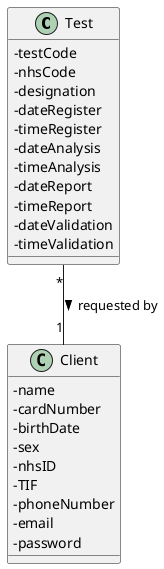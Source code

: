 @startuml

skinparam classAttributeIconSize 0

class Test {
-testCode
-nhsCode
-designation
-dateRegister
-timeRegister
-dateAnalysis
-timeAnalysis
-dateReport
-timeReport
-dateValidation
-timeValidation
}
class Client {
-name
-cardNumber
-birthDate
-sex
-nhsID
-TIF
-phoneNumber
-email
-password
}

Test "*"--"1" Client : requested by >

@enduml